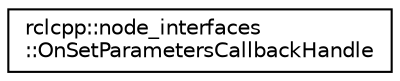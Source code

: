 digraph "Graphical Class Hierarchy"
{
  edge [fontname="Helvetica",fontsize="10",labelfontname="Helvetica",labelfontsize="10"];
  node [fontname="Helvetica",fontsize="10",shape=record];
  rankdir="LR";
  Node0 [label="rclcpp::node_interfaces\l::OnSetParametersCallbackHandle",height=0.2,width=0.4,color="black", fillcolor="white", style="filled",URL="$structrclcpp_1_1node__interfaces_1_1OnSetParametersCallbackHandle.html"];
}
